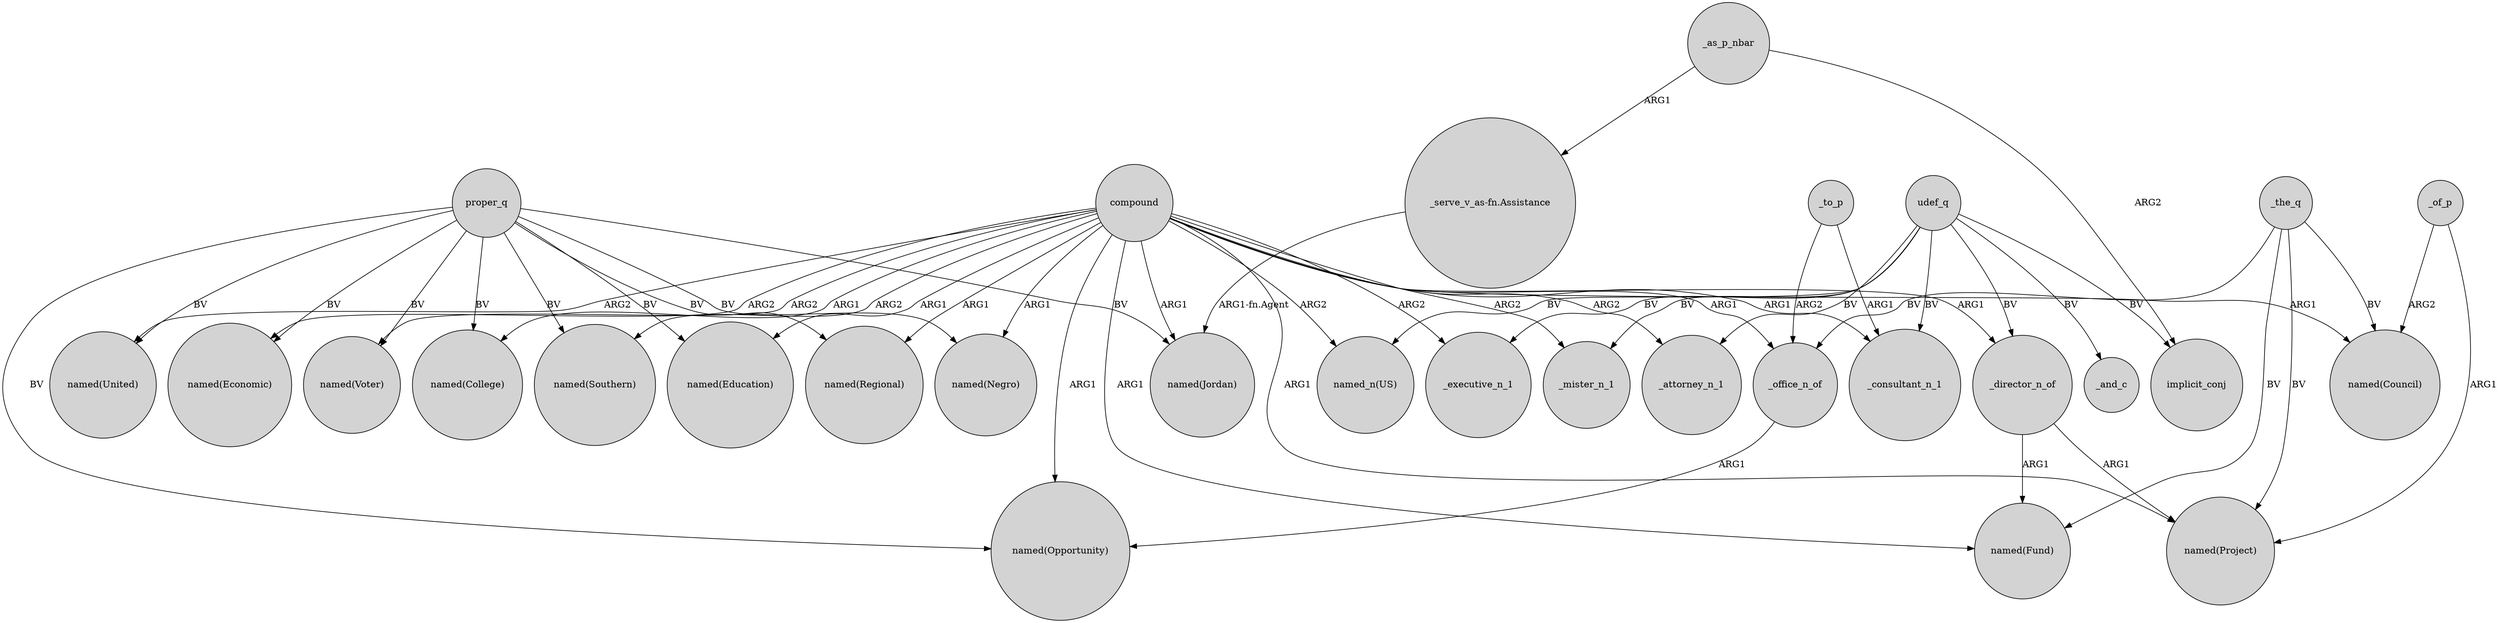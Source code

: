 digraph {
	node [shape=circle style=filled]
	"_serve_v_as-fn.Assistance" -> "named(Jordan)" [label="ARG1-fn.Agent"]
	udef_q -> "named_n(US)" [label=BV]
	proper_q -> "named(Economic)" [label=BV]
	proper_q -> "named(Jordan)" [label=BV]
	_director_n_of -> "named(Fund)" [label=ARG1]
	udef_q -> _executive_n_1 [label=BV]
	compound -> "named(Jordan)" [label=ARG1]
	proper_q -> "named(Voter)" [label=BV]
	_office_n_of -> "named(Opportunity)" [label=ARG1]
	compound -> _mister_n_1 [label=ARG2]
	compound -> "named(Fund)" [label=ARG1]
	compound -> "named(Southern)" [label=ARG2]
	udef_q -> _mister_n_1 [label=BV]
	compound -> _office_n_of [label=ARG1]
	_the_q -> "named(Fund)" [label=BV]
	proper_q -> "named(Education)" [label=BV]
	proper_q -> "named(Regional)" [label=BV]
	compound -> "named(Opportunity)" [label=ARG1]
	compound -> _attorney_n_1 [label=ARG2]
	compound -> "named(Negro)" [label=ARG1]
	_to_p -> _consultant_n_1 [label=ARG1]
	udef_q -> implicit_conj [label=BV]
	compound -> "named(Voter)" [label=ARG2]
	compound -> "named_n(US)" [label=ARG2]
	_the_q -> _office_n_of [label=BV]
	_the_q -> "named(Project)" [label=BV]
	_the_q -> "named(Council)" [label=BV]
	compound -> _consultant_n_1 [label=ARG1]
	compound -> "named(Education)" [label=ARG1]
	proper_q -> "named(Southern)" [label=BV]
	udef_q -> _attorney_n_1 [label=BV]
	_to_p -> _office_n_of [label=ARG2]
	_as_p_nbar -> "_serve_v_as-fn.Assistance" [label=ARG1]
	proper_q -> "named(College)" [label=BV]
	proper_q -> "named(United)" [label=BV]
	_director_n_of -> "named(Project)" [label=ARG1]
	proper_q -> "named(Opportunity)" [label=BV]
	udef_q -> _consultant_n_1 [label=BV]
	compound -> "named(Regional)" [label=ARG1]
	_of_p -> "named(Project)" [label=ARG1]
	compound -> "named(Economic)" [label=ARG2]
	compound -> "named(Project)" [label=ARG1]
	compound -> "named(United)" [label=ARG2]
	compound -> _director_n_of [label=ARG1]
	compound -> _executive_n_1 [label=ARG2]
	udef_q -> _and_c [label=BV]
	compound -> "named(Council)" [label=ARG1]
	_as_p_nbar -> implicit_conj [label=ARG2]
	udef_q -> _director_n_of [label=BV]
	_of_p -> "named(Council)" [label=ARG2]
	compound -> "named(College)" [label=ARG1]
	proper_q -> "named(Negro)" [label=BV]
}
